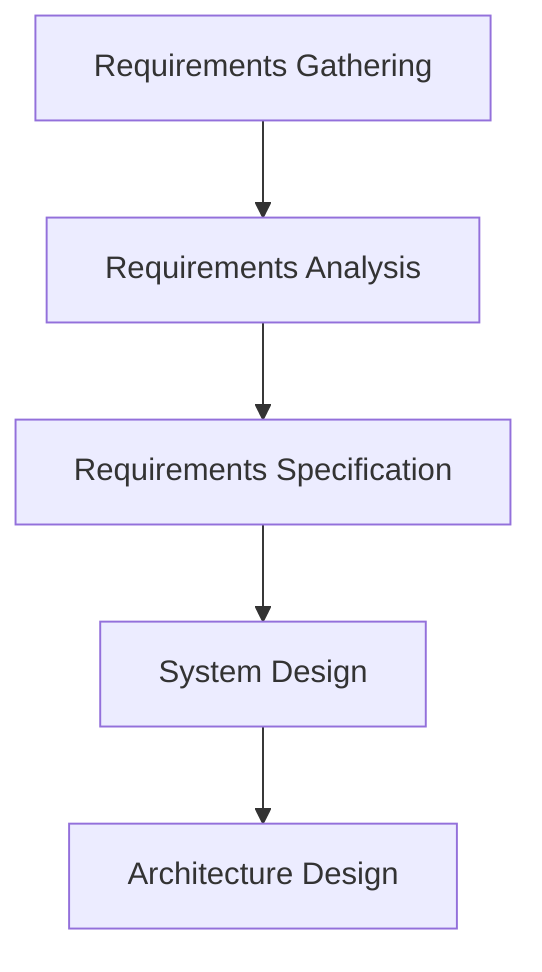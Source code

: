 flowchart TD
A[Requirements Gathering] --> A1[Requirements Analysis]
A1 --> A2[Requirements Specification]
A2 --> B[System Design]
B --> B1[Architecture Design]